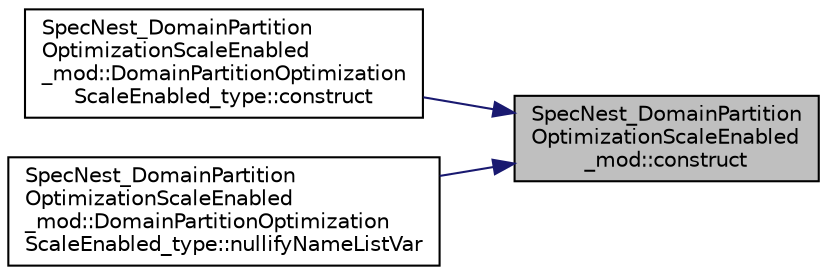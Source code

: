 digraph "SpecNest_DomainPartitionOptimizationScaleEnabled_mod::construct"
{
 // LATEX_PDF_SIZE
  edge [fontname="Helvetica",fontsize="10",labelfontname="Helvetica",labelfontsize="10"];
  node [fontname="Helvetica",fontsize="10",shape=record];
  rankdir="RL";
  Node1 [label="SpecNest_DomainPartition\lOptimizationScaleEnabled\l_mod::construct",height=0.2,width=0.4,color="black", fillcolor="grey75", style="filled", fontcolor="black",tooltip=" "];
  Node1 -> Node2 [dir="back",color="midnightblue",fontsize="10",style="solid",fontname="Helvetica"];
  Node2 [label="SpecNest_DomainPartition\lOptimizationScaleEnabled\l_mod::DomainPartitionOptimization\lScaleEnabled_type::construct",height=0.2,width=0.4,color="black", fillcolor="white", style="filled",URL="$structSpecNest__DomainPartitionOptimizationScaleEnabled__mod_1_1DomainPartitionOptimizationScaleEnabled__type.html#ac72c4203b32a417d70366daff7a69d2a",tooltip=" "];
  Node1 -> Node3 [dir="back",color="midnightblue",fontsize="10",style="solid",fontname="Helvetica"];
  Node3 [label="SpecNest_DomainPartition\lOptimizationScaleEnabled\l_mod::DomainPartitionOptimization\lScaleEnabled_type::nullifyNameListVar",height=0.2,width=0.4,color="black", fillcolor="white", style="filled",URL="$structSpecNest__DomainPartitionOptimizationScaleEnabled__mod_1_1DomainPartitionOptimizationScaleEnabled__type.html#a49e9697ee15892f9c7c120478d9c9164",tooltip=" "];
}
